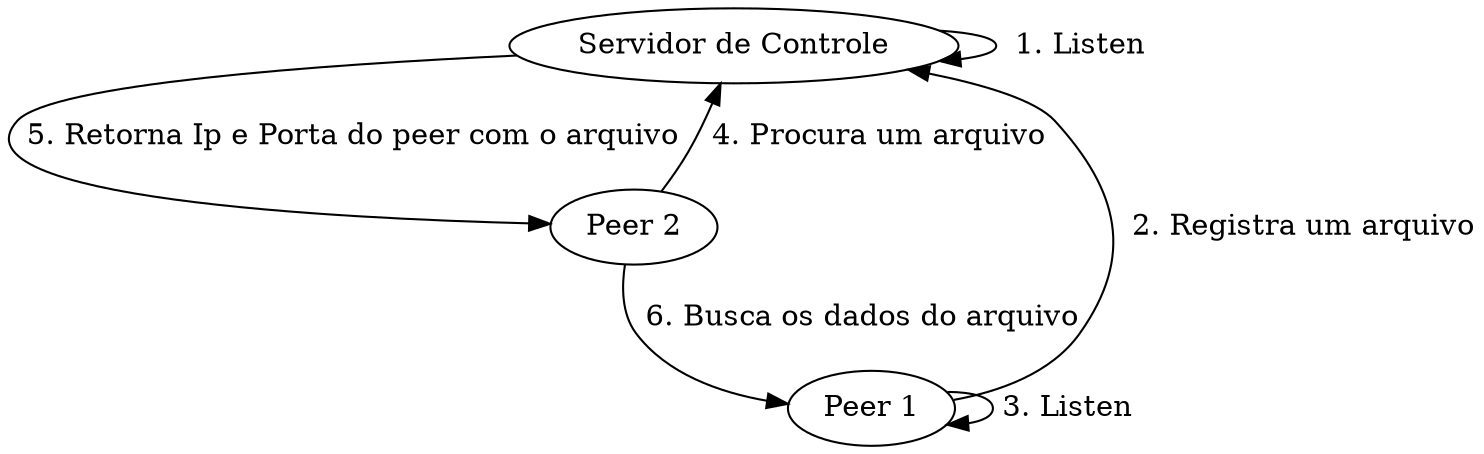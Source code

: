 digraph G {
  "Servidor de Controle" -> "Servidor de Controle" [label = "  1. Listen"]
  "Peer 1" -> "Servidor de Controle" [label = "  2. Registra um arquivo"]
  "Peer 1" -> "Peer 1" [label=" 3. Listen"]
  "Peer 2" -> "Servidor de Controle" [label = " 4. Procura um arquivo"]
  "Servidor de Controle" -> "Peer 2" [label = " 5. Retorna Ip e Porta do peer com o arquivo"]
  "Peer 2" -> "Peer 1" [label= " 6. Busca os dados do arquivo"]
}